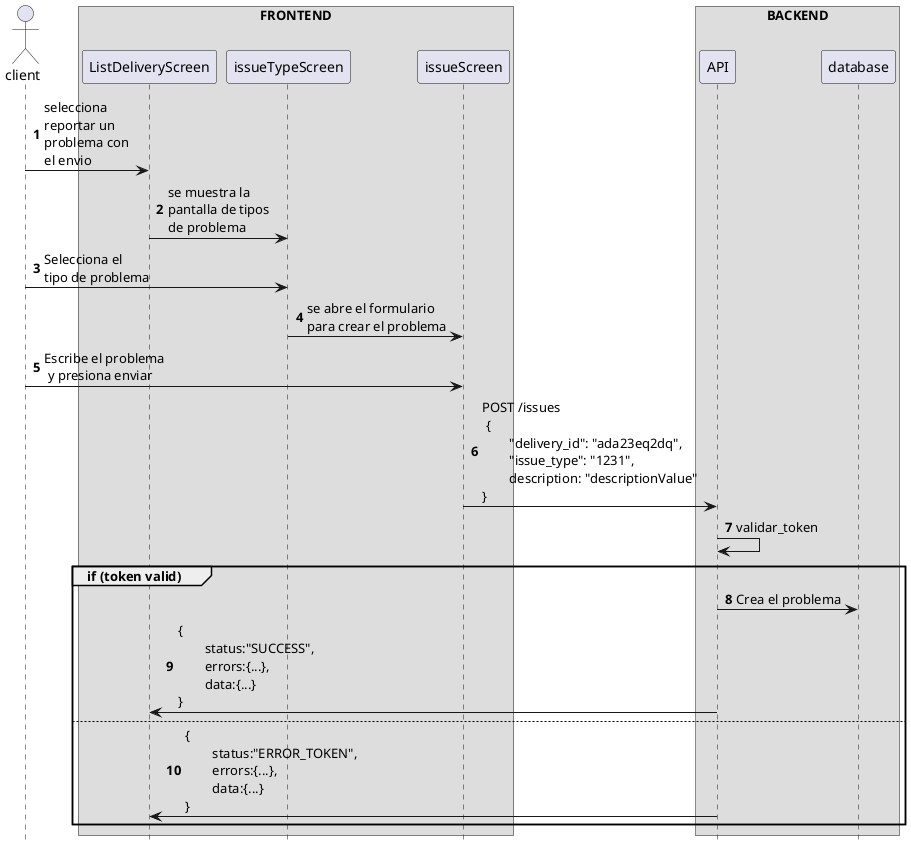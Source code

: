 @startuml
hide footbox
autonumber

actor client

box "FRONTEND"
participant ListDeliveryScreen
participant issueTypeScreen
participant issueScreen
end box

box "BACKEND"
participant API
participant database
end box


client -> ListDeliveryScreen: selecciona \nreportar un\nproblema con \nel envio
ListDeliveryScreen -> issueTypeScreen: se muestra la \npantalla de tipos\nde problema
client -> issueTypeScreen: Selecciona el \ntipo de problema
issueTypeScreen-> issueScreen: se abre el formulario \npara crear el problema

client -> issueScreen: Escribe el problema\n y presiona enviar
issueScreen-> API: POST /issues\n { \n\t"delivery_id": "ada23eq2dq",\n\t"issue_type": "1231",\n\tdescription: "descriptionValue" \n}
API->API: validar_token

group if (token valid)
API -> database: Crea el problema
API -> ListDeliveryScreen: {\n\tstatus:"SUCCESS", \n\terrors:{...}, \n\tdata:{...}\n}

else
  API -> ListDeliveryScreen: {\n\tstatus:"ERROR_TOKEN", \n\terrors:{...}, \n\tdata:{...}\n}
end

@enduml
